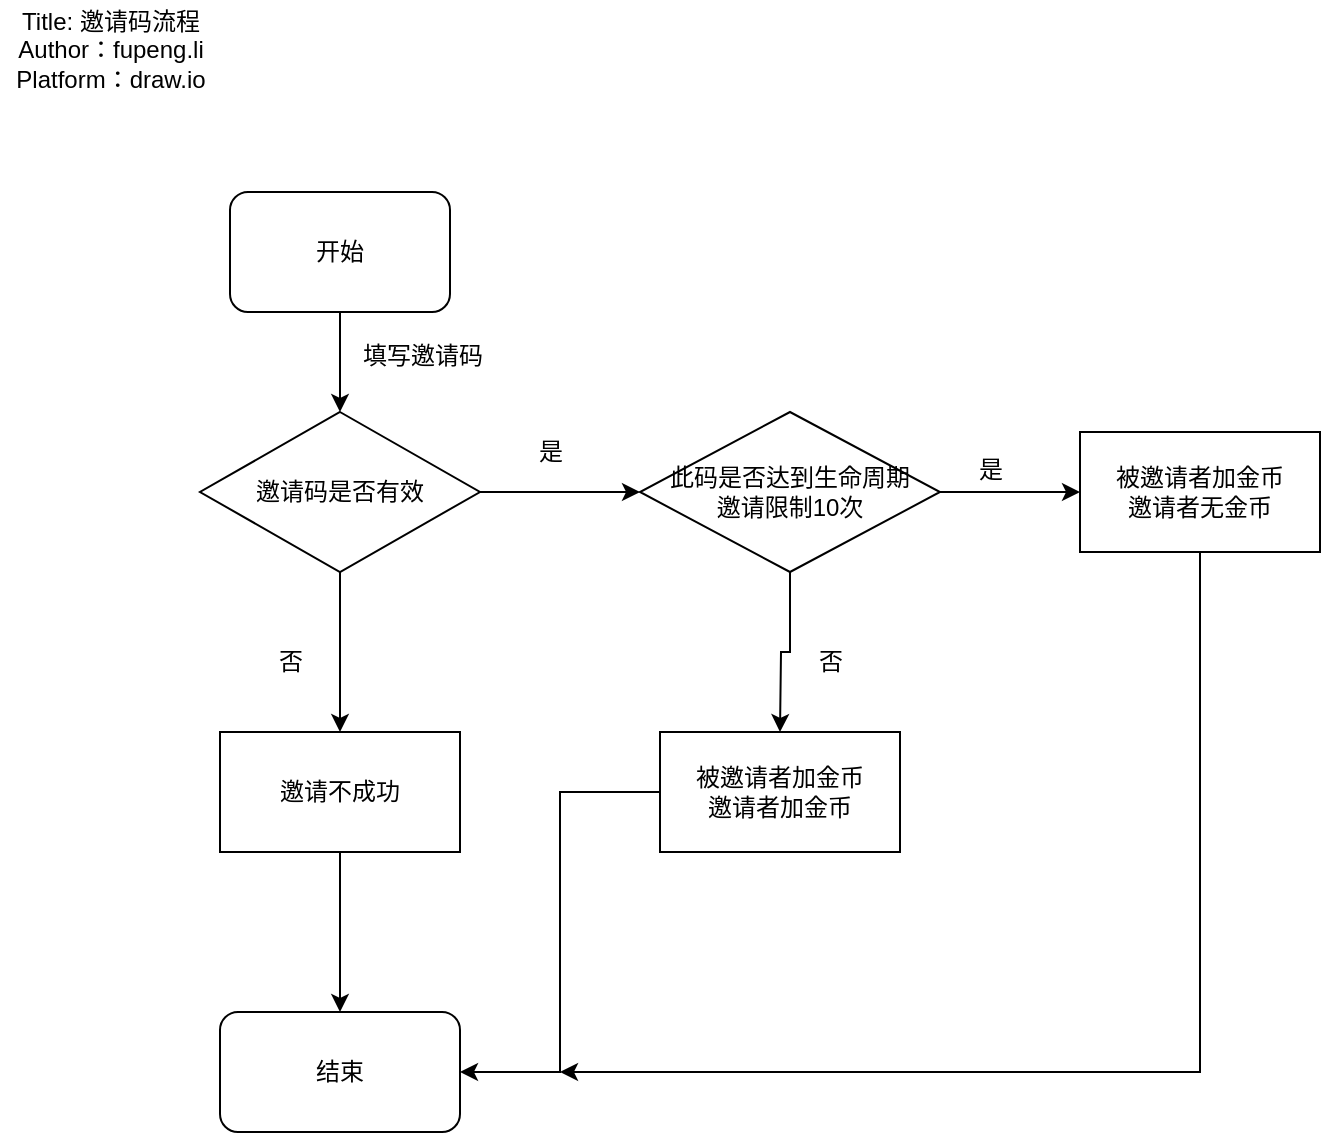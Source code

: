 <mxfile version="12.4.2" type="github" pages="1">
  <diagram id="heLUMEel5ZSLhCwW_7WS" name="Page-1">
    <mxGraphModel dx="946" dy="623" grid="1" gridSize="10" guides="1" tooltips="1" connect="1" arrows="1" fold="1" page="1" pageScale="1" pageWidth="1169" pageHeight="1654" math="0" shadow="0">
      <root>
        <mxCell id="0"/>
        <mxCell id="1" parent="0"/>
        <mxCell id="y86dbsFG_UYiZ3MiKZXV-3" value="" style="edgeStyle=orthogonalEdgeStyle;rounded=0;orthogonalLoop=1;jettySize=auto;html=1;" parent="1" source="y86dbsFG_UYiZ3MiKZXV-1" edge="1">
          <mxGeometry relative="1" as="geometry">
            <mxPoint x="280" y="280" as="targetPoint"/>
          </mxGeometry>
        </mxCell>
        <mxCell id="y86dbsFG_UYiZ3MiKZXV-1" value="开始" style="rounded=1;whiteSpace=wrap;html=1;" parent="1" vertex="1">
          <mxGeometry x="225" y="170" width="110" height="60" as="geometry"/>
        </mxCell>
        <mxCell id="y86dbsFG_UYiZ3MiKZXV-5" value="填写邀请码" style="text;html=1;align=center;verticalAlign=middle;resizable=0;points=[];;autosize=1;" parent="1" vertex="1">
          <mxGeometry x="281" y="242" width="80" height="20" as="geometry"/>
        </mxCell>
        <mxCell id="y86dbsFG_UYiZ3MiKZXV-8" value="" style="edgeStyle=orthogonalEdgeStyle;rounded=0;orthogonalLoop=1;jettySize=auto;html=1;" parent="1" source="y86dbsFG_UYiZ3MiKZXV-6" edge="1">
          <mxGeometry relative="1" as="geometry">
            <mxPoint x="430" y="320" as="targetPoint"/>
          </mxGeometry>
        </mxCell>
        <mxCell id="y86dbsFG_UYiZ3MiKZXV-16" value="" style="edgeStyle=orthogonalEdgeStyle;rounded=0;orthogonalLoop=1;jettySize=auto;html=1;" parent="1" source="y86dbsFG_UYiZ3MiKZXV-6" edge="1">
          <mxGeometry relative="1" as="geometry">
            <mxPoint x="280" y="440" as="targetPoint"/>
          </mxGeometry>
        </mxCell>
        <mxCell id="y86dbsFG_UYiZ3MiKZXV-6" value="邀请码是否有效" style="rhombus;whiteSpace=wrap;html=1;" parent="1" vertex="1">
          <mxGeometry x="210" y="280" width="140" height="80" as="geometry"/>
        </mxCell>
        <mxCell id="y86dbsFG_UYiZ3MiKZXV-9" value="是" style="text;html=1;align=center;verticalAlign=middle;resizable=0;points=[];;autosize=1;" parent="1" vertex="1">
          <mxGeometry x="370" y="290" width="30" height="20" as="geometry"/>
        </mxCell>
        <mxCell id="y86dbsFG_UYiZ3MiKZXV-12" value="" style="edgeStyle=orthogonalEdgeStyle;rounded=0;orthogonalLoop=1;jettySize=auto;html=1;" parent="1" source="y86dbsFG_UYiZ3MiKZXV-10" edge="1">
          <mxGeometry relative="1" as="geometry">
            <mxPoint x="650" y="320" as="targetPoint"/>
          </mxGeometry>
        </mxCell>
        <mxCell id="y86dbsFG_UYiZ3MiKZXV-20" value="" style="edgeStyle=orthogonalEdgeStyle;rounded=0;orthogonalLoop=1;jettySize=auto;html=1;" parent="1" source="y86dbsFG_UYiZ3MiKZXV-10" edge="1">
          <mxGeometry relative="1" as="geometry">
            <mxPoint x="500" y="440" as="targetPoint"/>
          </mxGeometry>
        </mxCell>
        <mxCell id="y86dbsFG_UYiZ3MiKZXV-10" value="此码是否达到生命周期&lt;br&gt;邀请限制10次" style="rhombus;whiteSpace=wrap;html=1;" parent="1" vertex="1">
          <mxGeometry x="430" y="280" width="150" height="80" as="geometry"/>
        </mxCell>
        <mxCell id="y86dbsFG_UYiZ3MiKZXV-13" value="是" style="text;html=1;align=center;verticalAlign=middle;resizable=0;points=[];;autosize=1;" parent="1" vertex="1">
          <mxGeometry x="590" y="299" width="30" height="20" as="geometry"/>
        </mxCell>
        <mxCell id="y86dbsFG_UYiZ3MiKZXV-28" value="" style="edgeStyle=orthogonalEdgeStyle;rounded=0;orthogonalLoop=1;jettySize=auto;html=1;" parent="1" source="y86dbsFG_UYiZ3MiKZXV-14" edge="1">
          <mxGeometry relative="1" as="geometry">
            <mxPoint x="390" y="610" as="targetPoint"/>
            <Array as="points">
              <mxPoint x="710" y="480"/>
              <mxPoint x="710" y="480"/>
            </Array>
          </mxGeometry>
        </mxCell>
        <mxCell id="y86dbsFG_UYiZ3MiKZXV-14" value="被邀请者加金币&lt;br&gt;邀请者无金币" style="rounded=0;whiteSpace=wrap;html=1;" parent="1" vertex="1">
          <mxGeometry x="650" y="290" width="120" height="60" as="geometry"/>
        </mxCell>
        <mxCell id="y86dbsFG_UYiZ3MiKZXV-17" value="否" style="text;html=1;align=center;verticalAlign=middle;resizable=0;points=[];;autosize=1;" parent="1" vertex="1">
          <mxGeometry x="240" y="395" width="30" height="20" as="geometry"/>
        </mxCell>
        <mxCell id="y86dbsFG_UYiZ3MiKZXV-24" value="" style="edgeStyle=orthogonalEdgeStyle;rounded=0;orthogonalLoop=1;jettySize=auto;html=1;" parent="1" source="y86dbsFG_UYiZ3MiKZXV-18" target="y86dbsFG_UYiZ3MiKZXV-23" edge="1">
          <mxGeometry relative="1" as="geometry"/>
        </mxCell>
        <mxCell id="y86dbsFG_UYiZ3MiKZXV-18" value="邀请不成功" style="rounded=0;whiteSpace=wrap;html=1;" parent="1" vertex="1">
          <mxGeometry x="220" y="440" width="120" height="60" as="geometry"/>
        </mxCell>
        <mxCell id="y86dbsFG_UYiZ3MiKZXV-21" value="否" style="text;html=1;align=center;verticalAlign=middle;resizable=0;points=[];;autosize=1;" parent="1" vertex="1">
          <mxGeometry x="510" y="395" width="30" height="20" as="geometry"/>
        </mxCell>
        <mxCell id="y86dbsFG_UYiZ3MiKZXV-26" value="" style="edgeStyle=orthogonalEdgeStyle;rounded=0;orthogonalLoop=1;jettySize=auto;html=1;entryX=1;entryY=0.5;entryDx=0;entryDy=0;" parent="1" source="y86dbsFG_UYiZ3MiKZXV-22" target="y86dbsFG_UYiZ3MiKZXV-23" edge="1">
          <mxGeometry relative="1" as="geometry">
            <mxPoint x="500" y="580" as="targetPoint"/>
          </mxGeometry>
        </mxCell>
        <mxCell id="y86dbsFG_UYiZ3MiKZXV-22" value="&lt;span style=&quot;white-space: normal&quot;&gt;被邀请者加金币&lt;/span&gt;&lt;br style=&quot;white-space: normal&quot;&gt;&lt;span style=&quot;white-space: normal&quot;&gt;邀请者加金币&lt;/span&gt;" style="rounded=0;whiteSpace=wrap;html=1;" parent="1" vertex="1">
          <mxGeometry x="440" y="440" width="120" height="60" as="geometry"/>
        </mxCell>
        <mxCell id="y86dbsFG_UYiZ3MiKZXV-23" value="结束" style="rounded=1;whiteSpace=wrap;html=1;" parent="1" vertex="1">
          <mxGeometry x="220" y="580" width="120" height="60" as="geometry"/>
        </mxCell>
        <mxCell id="TqC3DCK-FILV0pKlSyj0-2" value="Title: 邀请码流程&lt;br&gt;Author：fupeng.li&lt;br&gt;Platform：draw.io" style="text;html=1;align=center;verticalAlign=middle;resizable=0;points=[];;autosize=1;" vertex="1" parent="1">
          <mxGeometry x="110" y="74" width="110" height="50" as="geometry"/>
        </mxCell>
      </root>
    </mxGraphModel>
  </diagram>
</mxfile>
